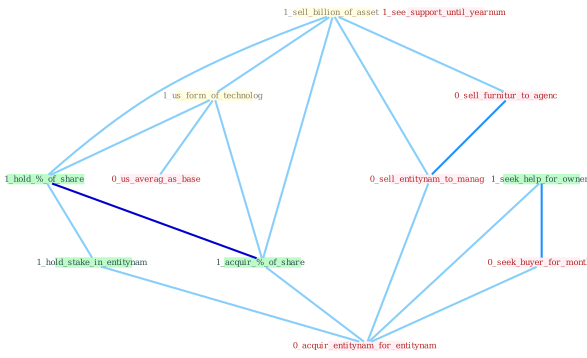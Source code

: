 Graph G{ 
    node
    [shape=polygon,style=filled,width=.5,height=.06,color="#BDFCC9",fixedsize=true,fontsize=4,
    fontcolor="#2f4f4f"];
    {node
    [color="#ffffe0", fontcolor="#8b7d6b"] "1_sell_billion_of_asset " "1_us_form_of_technolog "}
{node [color="#fff0f5", fontcolor="#b22222"] "0_seek_buyer_for_month " "1_see_support_until_yearnum " "0_sell_furnitur_to_agenc " "0_us_averag_as_base " "0_sell_entitynam_to_manag " "0_acquir_entitynam_for_entitynam "}
edge [color="#B0E2FF"];

	"1_sell_billion_of_asset " -- "1_us_form_of_technolog " [w="1", color="#87cefa" ];
	"1_sell_billion_of_asset " -- "1_hold_%_of_share " [w="1", color="#87cefa" ];
	"1_sell_billion_of_asset " -- "1_acquir_%_of_share " [w="1", color="#87cefa" ];
	"1_sell_billion_of_asset " -- "0_sell_furnitur_to_agenc " [w="1", color="#87cefa" ];
	"1_sell_billion_of_asset " -- "0_sell_entitynam_to_manag " [w="1", color="#87cefa" ];
	"1_us_form_of_technolog " -- "1_hold_%_of_share " [w="1", color="#87cefa" ];
	"1_us_form_of_technolog " -- "1_acquir_%_of_share " [w="1", color="#87cefa" ];
	"1_us_form_of_technolog " -- "0_us_averag_as_base " [w="1", color="#87cefa" ];
	"1_hold_%_of_share " -- "1_hold_stake_in_entitynam " [w="1", color="#87cefa" ];
	"1_hold_%_of_share " -- "1_acquir_%_of_share " [w="3", color="#0000cd" , len=0.6];
	"1_hold_stake_in_entitynam " -- "0_acquir_entitynam_for_entitynam " [w="1", color="#87cefa" ];
	"1_seek_help_for_owner " -- "0_seek_buyer_for_month " [w="2", color="#1e90ff" , len=0.8];
	"1_seek_help_for_owner " -- "0_acquir_entitynam_for_entitynam " [w="1", color="#87cefa" ];
	"0_seek_buyer_for_month " -- "0_acquir_entitynam_for_entitynam " [w="1", color="#87cefa" ];
	"1_acquir_%_of_share " -- "0_acquir_entitynam_for_entitynam " [w="1", color="#87cefa" ];
	"0_sell_furnitur_to_agenc " -- "0_sell_entitynam_to_manag " [w="2", color="#1e90ff" , len=0.8];
	"0_sell_entitynam_to_manag " -- "0_acquir_entitynam_for_entitynam " [w="1", color="#87cefa" ];
}